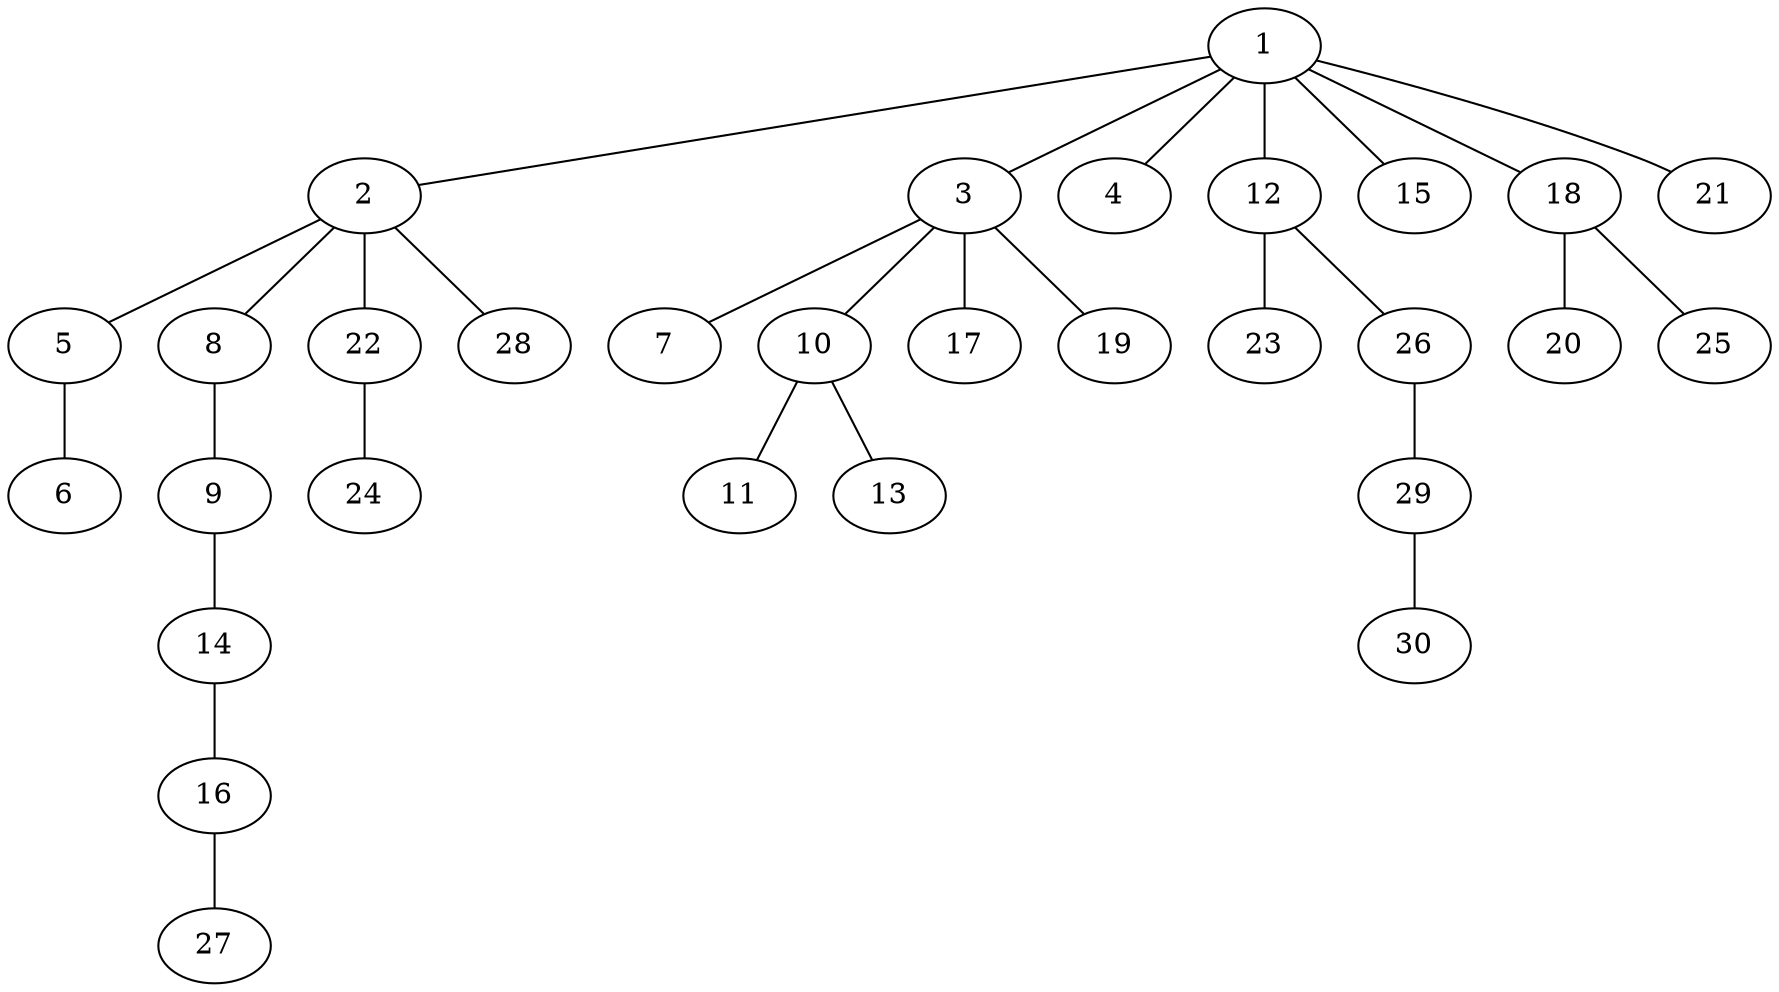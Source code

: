graph graphname {1--2
1--3
1--4
1--12
1--15
1--18
1--21
2--5
2--8
2--22
2--28
3--7
3--10
3--17
3--19
5--6
8--9
9--14
10--11
10--13
12--23
12--26
14--16
16--27
18--20
18--25
22--24
26--29
29--30
}